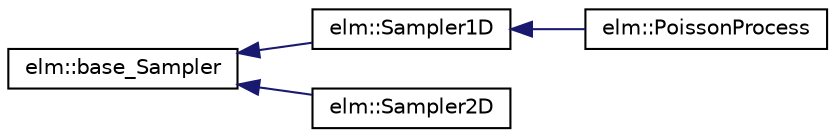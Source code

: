 digraph G
{
  edge [fontname="Helvetica",fontsize="10",labelfontname="Helvetica",labelfontsize="10"];
  node [fontname="Helvetica",fontsize="10",shape=record];
  rankdir="LR";
  Node1 [label="elm::base_Sampler",height=0.2,width=0.4,color="black", fillcolor="white", style="filled",URL="$classelm_1_1base__Sampler.html",tooltip="base class for sampling from a distribution"];
  Node1 -> Node2 [dir="back",color="midnightblue",fontsize="10",style="solid",fontname="Helvetica"];
  Node2 [label="elm::Sampler1D",height=0.2,width=0.4,color="black", fillcolor="white", style="filled",URL="$classelm_1_1Sampler1D.html",tooltip="class for sampling from 1D PDF"];
  Node2 -> Node3 [dir="back",color="midnightblue",fontsize="10",style="solid",fontname="Helvetica"];
  Node3 [label="elm::PoissonProcess",height=0.2,width=0.4,color="black", fillcolor="white", style="filled",URL="$classelm_1_1PoissonProcess.html",tooltip="Class for simulating f-Hz Poisson process."];
  Node1 -> Node4 [dir="back",color="midnightblue",fontsize="10",style="solid",fontname="Helvetica"];
  Node4 [label="elm::Sampler2D",height=0.2,width=0.4,color="black", fillcolor="white", style="filled",URL="$classelm_1_1Sampler2D.html",tooltip="class for sampling from two-dimensional PDF"];
}
